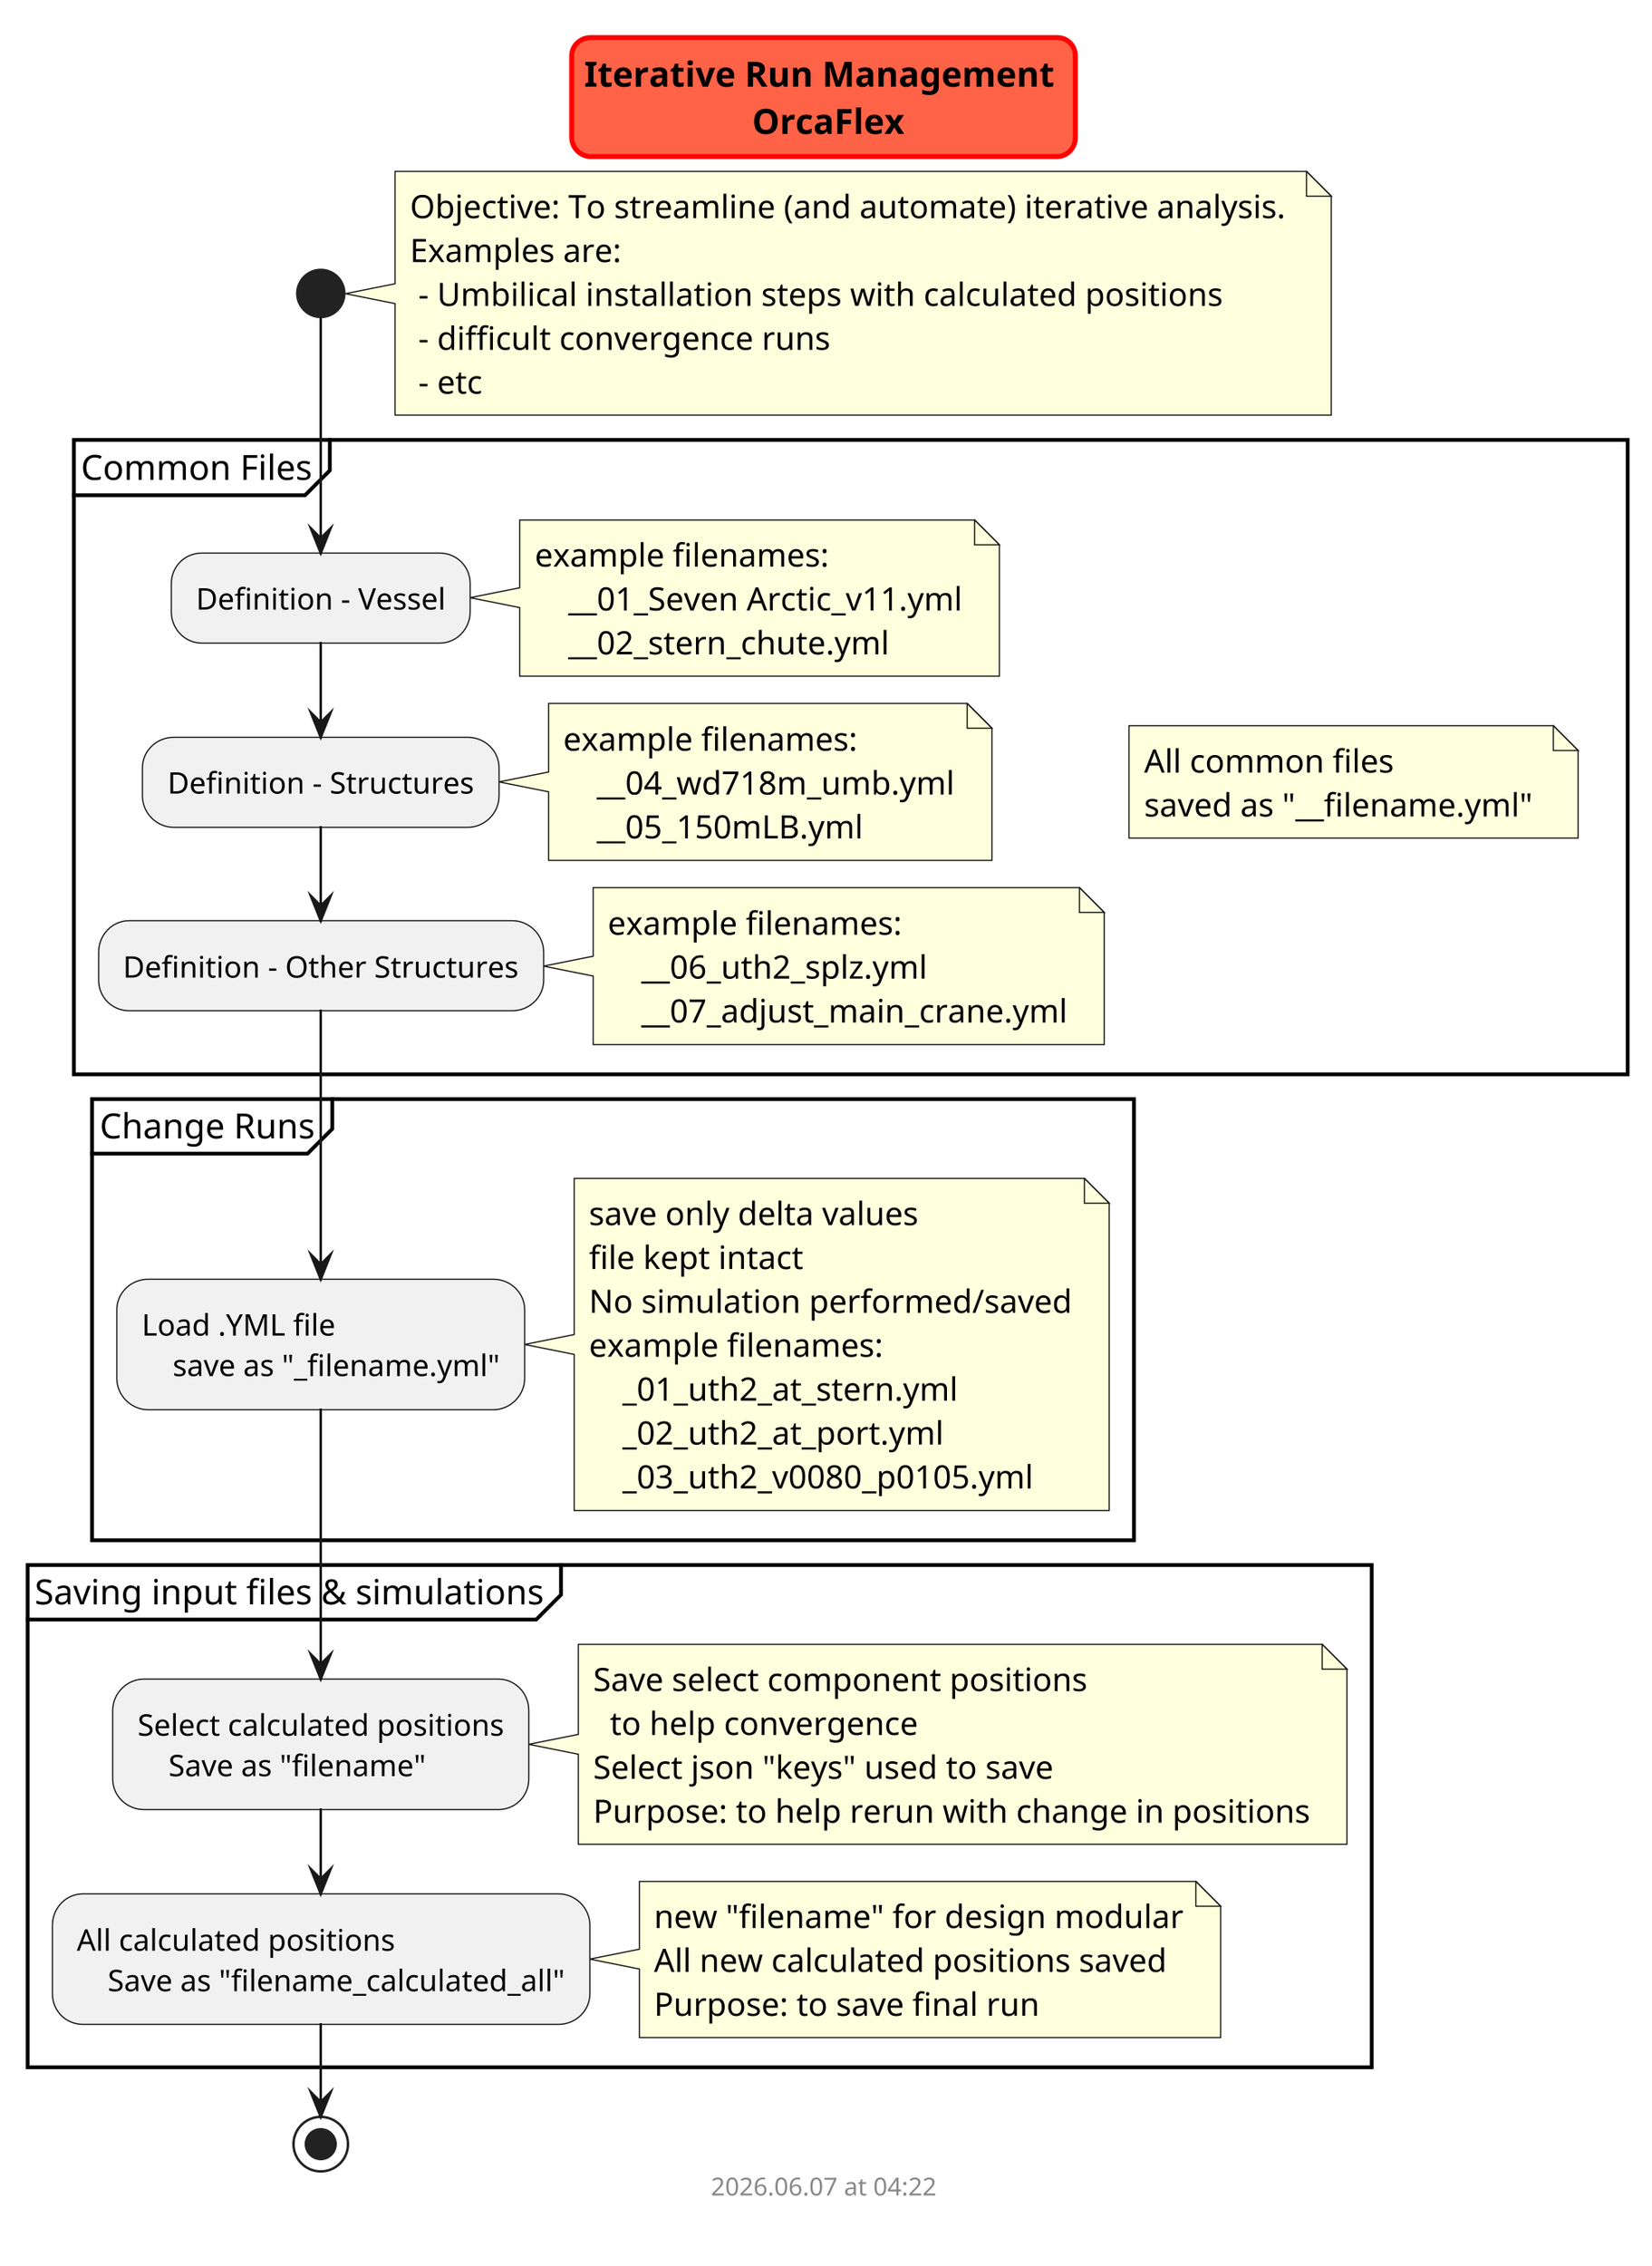 @startuml iterative_runs
scale 3
skinparam titleBorderRoundCorner 15
skinparam titleBorderThickness 2
skinparam titleBorderColor red
skinparam titleBackgroundColor Tomato

title Iterative Run Management \n OrcaFlex

start

    note right
        Objective: To streamline (and automate) iterative analysis. 
        Examples are:
         - Umbilical installation steps with calculated positions
         - difficult convergence runs
         - etc
    end note


    partition "Common Files" {
            note right
                All common files 
                saved as "__filename.yml" 
            end note
        :Definition - Vessel;
            note right
                example filenames: 
                    __01_Seven Arctic_v11.yml
                    __02_stern_chute.yml
            end note

        :Definition - Structures;
            note right
                example filenames: 
                    __04_wd718m_umb.yml
                    __05_150mLB.yml
            end note

        :Definition - Other Structures;
            note right
                example filenames: 
                    __06_uth2_splz.yml
                    __07_adjust_main_crane.yml
            end note

    }

    partition "Change Runs" {
        :Load .YML file
            save as "_filename.yml";
            note right
                save only delta values
                file kept intact
                No simulation performed/saved
                example filenames: 
                    _01_uth2_at_stern.yml
                    _02_uth2_at_port.yml
                    _03_uth2_v0080_p0105.yml
            end note

    }

    partition "Saving input files & simulations" {
        :Select calculated positions 
            Save as "filename";
            note right
                Save select component positions 
                  to help convergence
                Select json "keys" used to save
                Purpose: to help rerun with change in positions
            end note

        :All calculated positions 
            Save as "filename_calculated_all";
            note right
                new "filename" for design modular
                All new calculated positions saved
                Purpose: to save final run
            end note
    }

stop

footer
%date("yyyy.MM.dd' at 'HH:mm")
%filename()
end footer

@enduml
